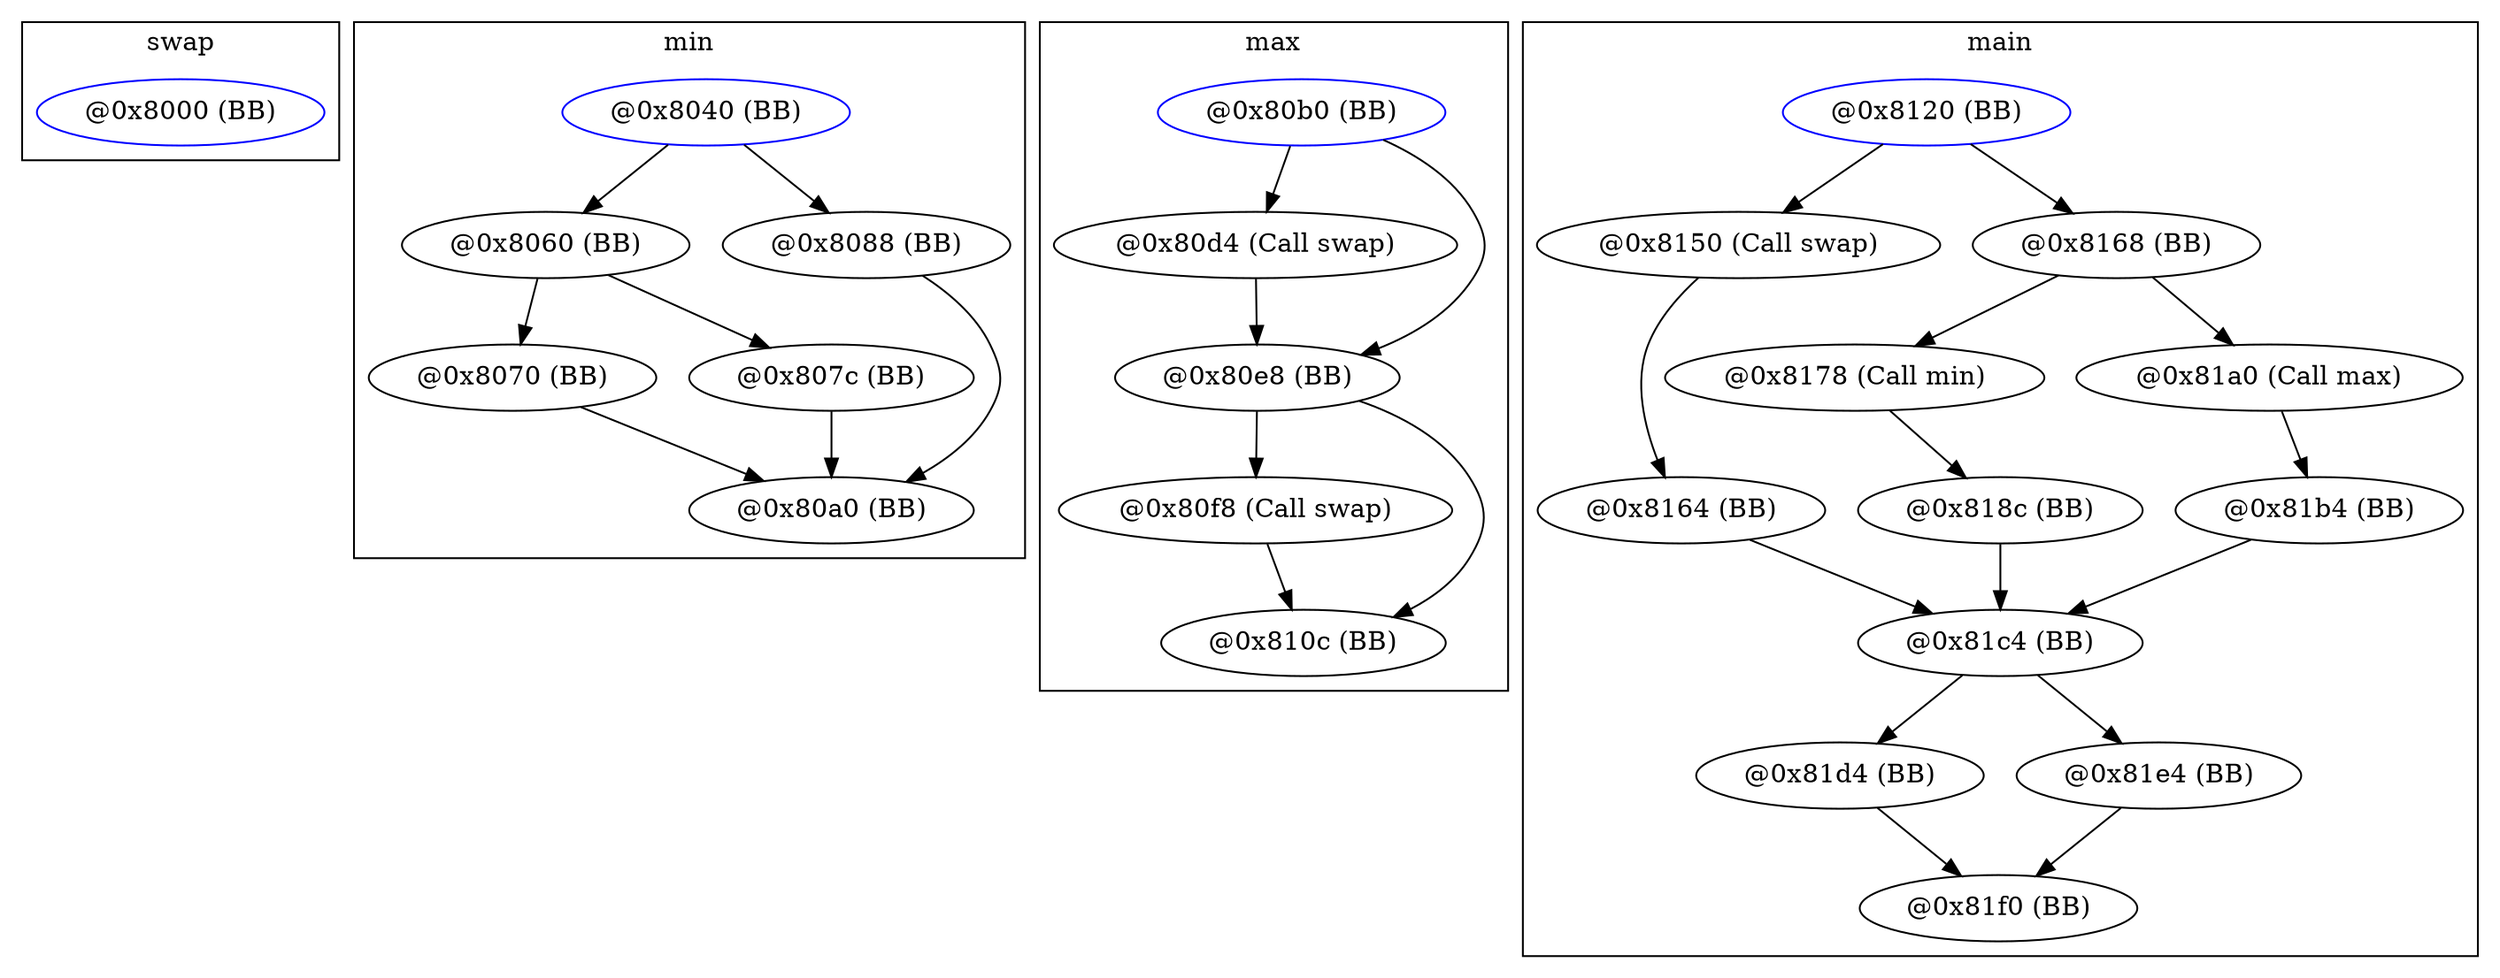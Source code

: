digraph G {
subgraph cluster_swap {
graph [label = "swap"];
node0x56396095b010 [label = "@0x8000 (BB)" ,color="blue"];
}
subgraph cluster_min {
graph [label = "min"];
node0x56396095f570 [label = "@0x8040 (BB)" ,color="blue"];
node0x563960976910 [label = "@0x8060 (BB)"];
node0x56396095f450 [label = "@0x8070 (BB)"];
node0x56396095d340 [label = "@0x807c (BB)"];
node0x56396095ddb0 [label = "@0x8088 (BB)"];
node0x563960957a00 [label = "@0x80a0 (BB)"];
}
subgraph cluster_max {
graph [label = "max"];
node0x563960958250 [label = "@0x80b0 (BB)" ,color="blue"];
node0x56396096b2c0 [label = "@0x80d4 (Call swap)"];
node0x56396096c830 [label = "@0x80e8 (BB)"];
node0x56396096cb50 [label = "@0x80f8 (Call swap)"];
node0x56396096d820 [label = "@0x810c (BB)"];
}
subgraph cluster_main {
graph [label = "main"];
node0x56396096e230 [label = "@0x8120 (BB)" ,color="blue"];
node0x563960a45a60 [label = "@0x8150 (Call swap)"];
node0x563960a46fa0 [label = "@0x8164 (BB)"];
node0x563960a47980 [label = "@0x8168 (BB)"];
node0x563960a48690 [label = "@0x8178 (Call min)"];
node0x563960a48940 [label = "@0x818c (BB)"];
node0x563960a493d0 [label = "@0x81a0 (Call max)"];
node0x563960a4a070 [label = "@0x81b4 (BB)"];
node0x563960a4ace0 [label = "@0x81c4 (BB)"];
node0x563960a4c320 [label = "@0x81d4 (BB)"];
node0x563960a4c400 [label = "@0x81e4 (BB)"];
node0x563960a4ce40 [label = "@0x81f0 (BB)"];
}
node0x56396095f570 -> node0x563960976910;
node0x56396095f570 -> node0x56396095ddb0;
node0x563960976910 -> node0x56396095f450;
node0x563960976910 -> node0x56396095d340;
node0x56396095f450 -> node0x563960957a00;
node0x56396095d340 -> node0x563960957a00;
node0x56396095ddb0 -> node0x563960957a00;
node0x563960958250 -> node0x56396096b2c0;
node0x563960958250 -> node0x56396096c830;
node0x56396096b2c0 -> node0x56396096c830;
node0x56396096c830 -> node0x56396096cb50;
node0x56396096c830 -> node0x56396096d820;
node0x56396096cb50 -> node0x56396096d820;
node0x56396096e230 -> node0x563960a45a60;
node0x56396096e230 -> node0x563960a47980;
node0x563960a45a60 -> node0x563960a46fa0;
node0x563960a46fa0 -> node0x563960a4ace0;
node0x563960a47980 -> node0x563960a48690;
node0x563960a47980 -> node0x563960a493d0;
node0x563960a48690 -> node0x563960a48940;
node0x563960a48940 -> node0x563960a4ace0;
node0x563960a493d0 -> node0x563960a4a070;
node0x563960a4a070 -> node0x563960a4ace0;
node0x563960a4ace0 -> node0x563960a4c320;
node0x563960a4ace0 -> node0x563960a4c400;
node0x563960a4c320 -> node0x563960a4ce40;
node0x563960a4c400 -> node0x563960a4ce40;
}
